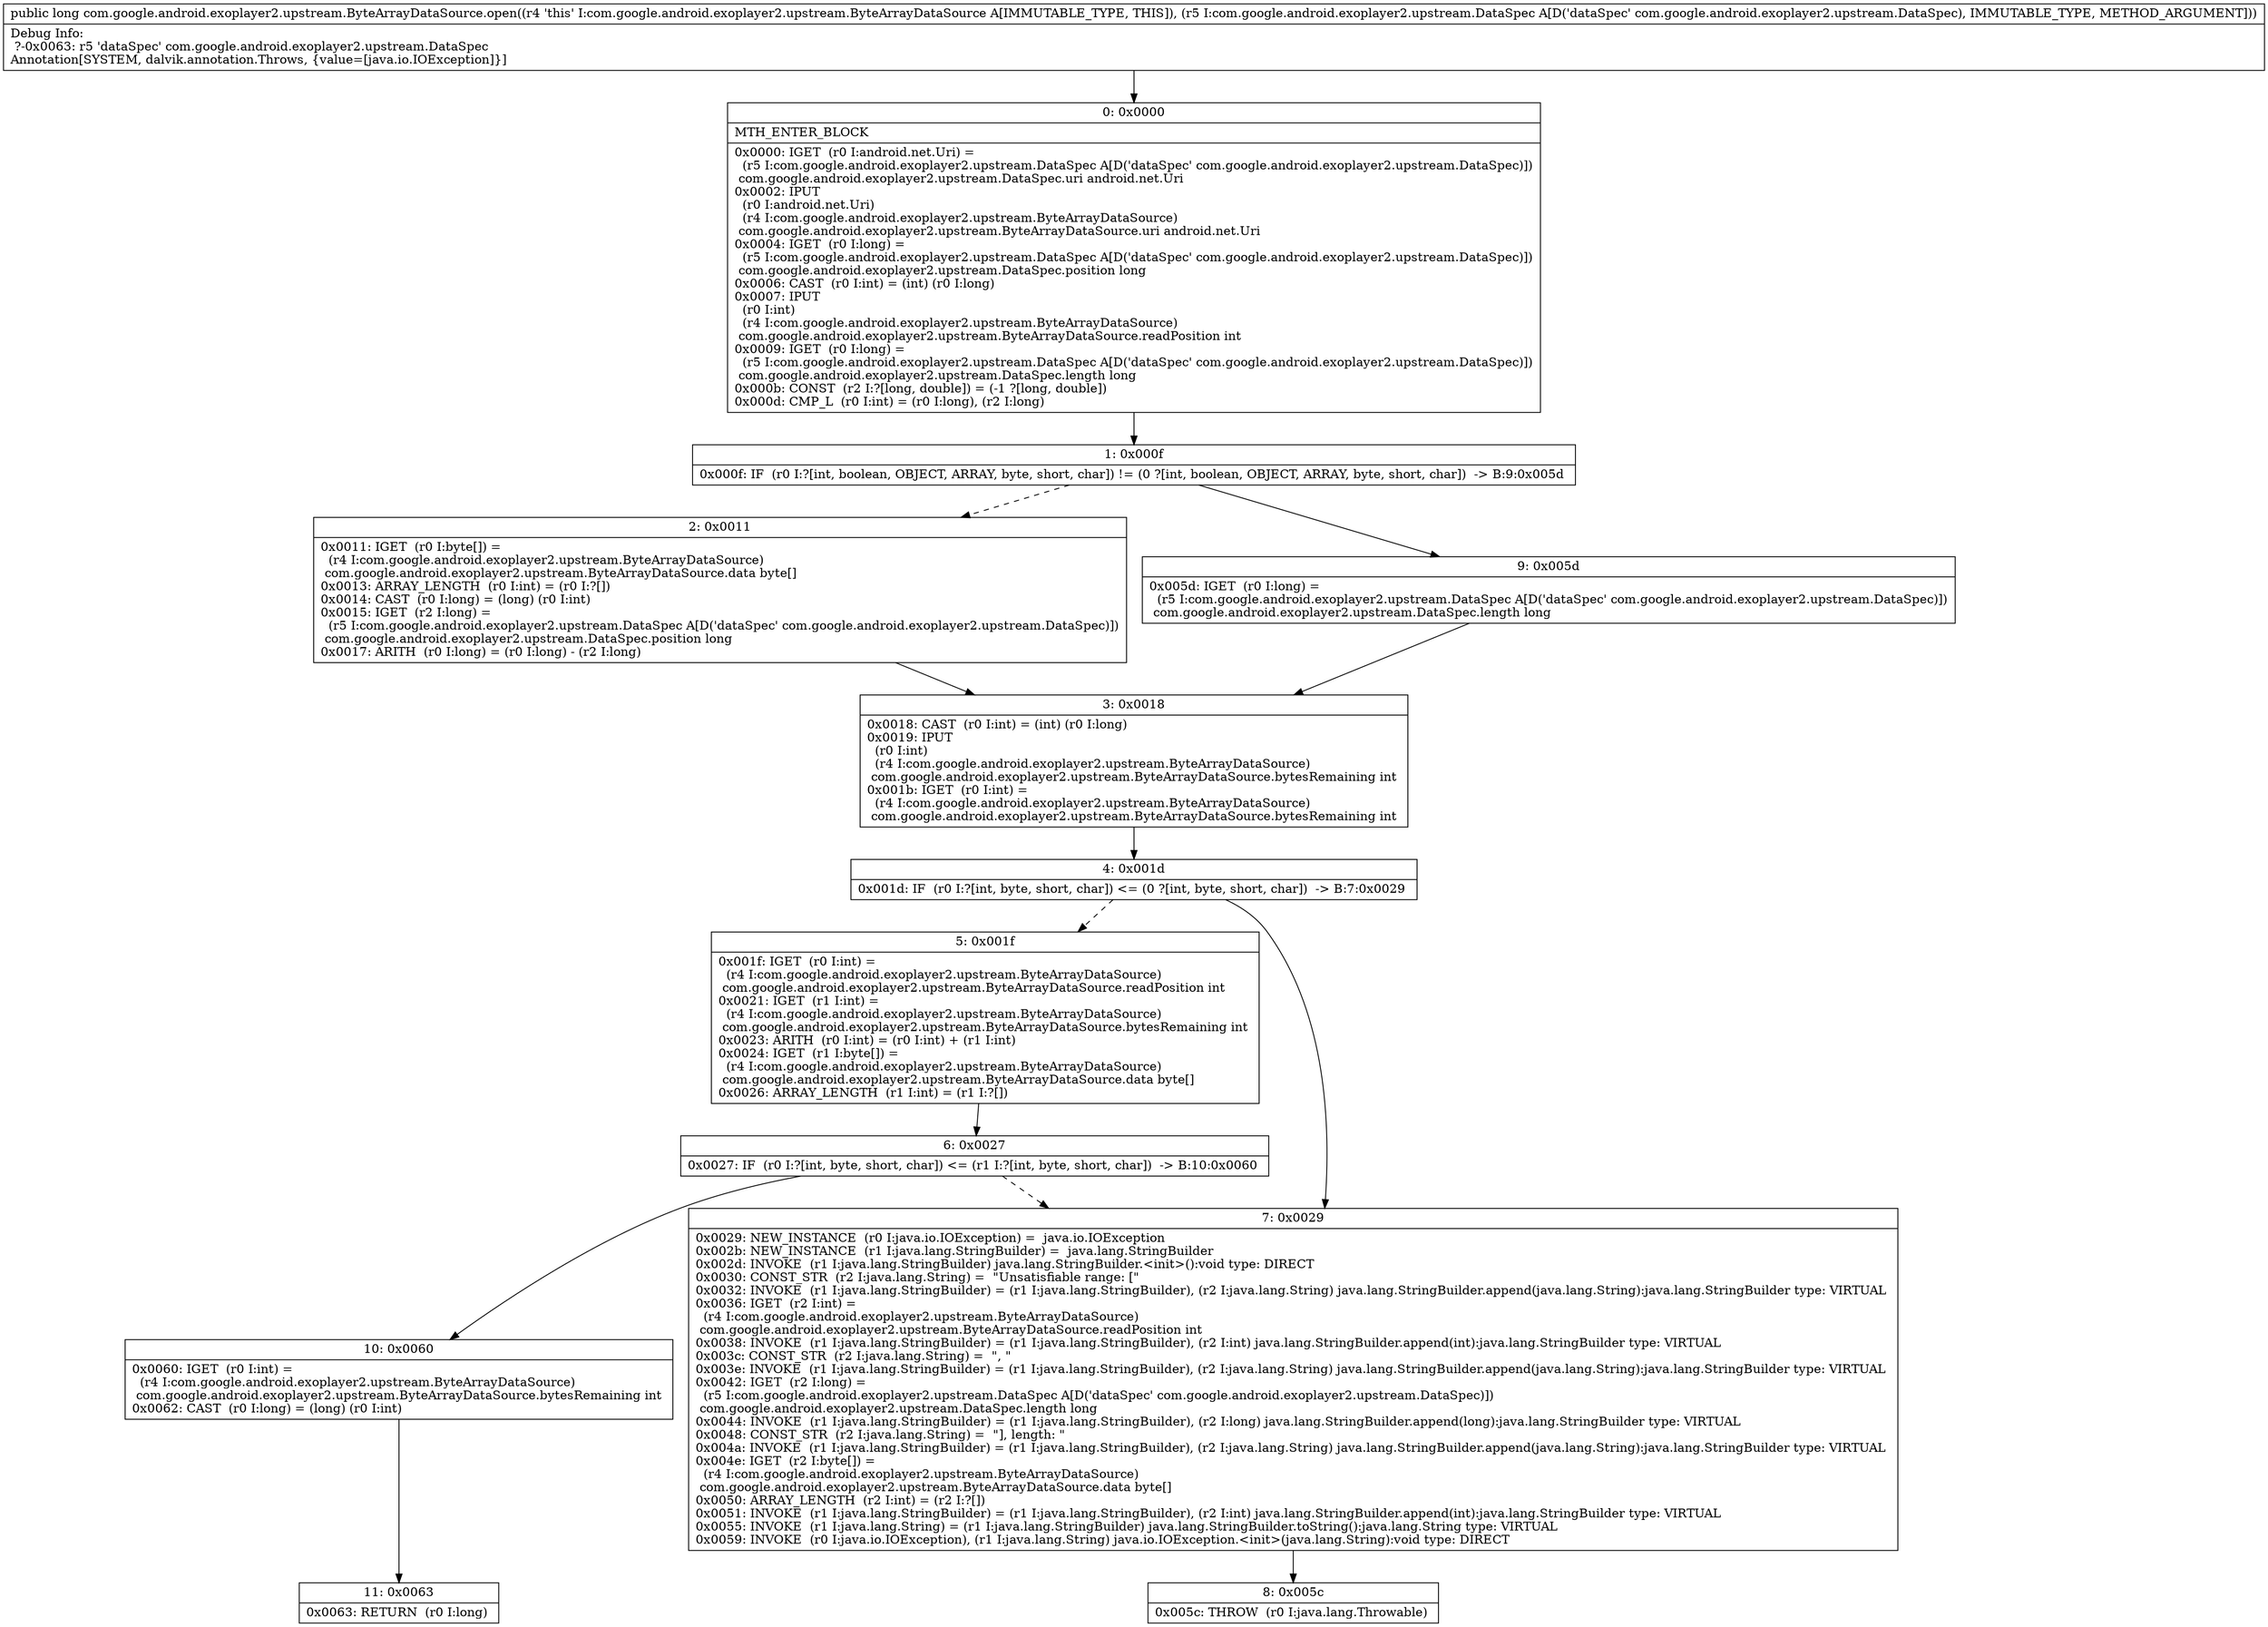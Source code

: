 digraph "CFG forcom.google.android.exoplayer2.upstream.ByteArrayDataSource.open(Lcom\/google\/android\/exoplayer2\/upstream\/DataSpec;)J" {
Node_0 [shape=record,label="{0\:\ 0x0000|MTH_ENTER_BLOCK\l|0x0000: IGET  (r0 I:android.net.Uri) = \l  (r5 I:com.google.android.exoplayer2.upstream.DataSpec A[D('dataSpec' com.google.android.exoplayer2.upstream.DataSpec)])\l com.google.android.exoplayer2.upstream.DataSpec.uri android.net.Uri \l0x0002: IPUT  \l  (r0 I:android.net.Uri)\l  (r4 I:com.google.android.exoplayer2.upstream.ByteArrayDataSource)\l com.google.android.exoplayer2.upstream.ByteArrayDataSource.uri android.net.Uri \l0x0004: IGET  (r0 I:long) = \l  (r5 I:com.google.android.exoplayer2.upstream.DataSpec A[D('dataSpec' com.google.android.exoplayer2.upstream.DataSpec)])\l com.google.android.exoplayer2.upstream.DataSpec.position long \l0x0006: CAST  (r0 I:int) = (int) (r0 I:long) \l0x0007: IPUT  \l  (r0 I:int)\l  (r4 I:com.google.android.exoplayer2.upstream.ByteArrayDataSource)\l com.google.android.exoplayer2.upstream.ByteArrayDataSource.readPosition int \l0x0009: IGET  (r0 I:long) = \l  (r5 I:com.google.android.exoplayer2.upstream.DataSpec A[D('dataSpec' com.google.android.exoplayer2.upstream.DataSpec)])\l com.google.android.exoplayer2.upstream.DataSpec.length long \l0x000b: CONST  (r2 I:?[long, double]) = (\-1 ?[long, double]) \l0x000d: CMP_L  (r0 I:int) = (r0 I:long), (r2 I:long) \l}"];
Node_1 [shape=record,label="{1\:\ 0x000f|0x000f: IF  (r0 I:?[int, boolean, OBJECT, ARRAY, byte, short, char]) != (0 ?[int, boolean, OBJECT, ARRAY, byte, short, char])  \-\> B:9:0x005d \l}"];
Node_2 [shape=record,label="{2\:\ 0x0011|0x0011: IGET  (r0 I:byte[]) = \l  (r4 I:com.google.android.exoplayer2.upstream.ByteArrayDataSource)\l com.google.android.exoplayer2.upstream.ByteArrayDataSource.data byte[] \l0x0013: ARRAY_LENGTH  (r0 I:int) = (r0 I:?[]) \l0x0014: CAST  (r0 I:long) = (long) (r0 I:int) \l0x0015: IGET  (r2 I:long) = \l  (r5 I:com.google.android.exoplayer2.upstream.DataSpec A[D('dataSpec' com.google.android.exoplayer2.upstream.DataSpec)])\l com.google.android.exoplayer2.upstream.DataSpec.position long \l0x0017: ARITH  (r0 I:long) = (r0 I:long) \- (r2 I:long) \l}"];
Node_3 [shape=record,label="{3\:\ 0x0018|0x0018: CAST  (r0 I:int) = (int) (r0 I:long) \l0x0019: IPUT  \l  (r0 I:int)\l  (r4 I:com.google.android.exoplayer2.upstream.ByteArrayDataSource)\l com.google.android.exoplayer2.upstream.ByteArrayDataSource.bytesRemaining int \l0x001b: IGET  (r0 I:int) = \l  (r4 I:com.google.android.exoplayer2.upstream.ByteArrayDataSource)\l com.google.android.exoplayer2.upstream.ByteArrayDataSource.bytesRemaining int \l}"];
Node_4 [shape=record,label="{4\:\ 0x001d|0x001d: IF  (r0 I:?[int, byte, short, char]) \<= (0 ?[int, byte, short, char])  \-\> B:7:0x0029 \l}"];
Node_5 [shape=record,label="{5\:\ 0x001f|0x001f: IGET  (r0 I:int) = \l  (r4 I:com.google.android.exoplayer2.upstream.ByteArrayDataSource)\l com.google.android.exoplayer2.upstream.ByteArrayDataSource.readPosition int \l0x0021: IGET  (r1 I:int) = \l  (r4 I:com.google.android.exoplayer2.upstream.ByteArrayDataSource)\l com.google.android.exoplayer2.upstream.ByteArrayDataSource.bytesRemaining int \l0x0023: ARITH  (r0 I:int) = (r0 I:int) + (r1 I:int) \l0x0024: IGET  (r1 I:byte[]) = \l  (r4 I:com.google.android.exoplayer2.upstream.ByteArrayDataSource)\l com.google.android.exoplayer2.upstream.ByteArrayDataSource.data byte[] \l0x0026: ARRAY_LENGTH  (r1 I:int) = (r1 I:?[]) \l}"];
Node_6 [shape=record,label="{6\:\ 0x0027|0x0027: IF  (r0 I:?[int, byte, short, char]) \<= (r1 I:?[int, byte, short, char])  \-\> B:10:0x0060 \l}"];
Node_7 [shape=record,label="{7\:\ 0x0029|0x0029: NEW_INSTANCE  (r0 I:java.io.IOException) =  java.io.IOException \l0x002b: NEW_INSTANCE  (r1 I:java.lang.StringBuilder) =  java.lang.StringBuilder \l0x002d: INVOKE  (r1 I:java.lang.StringBuilder) java.lang.StringBuilder.\<init\>():void type: DIRECT \l0x0030: CONST_STR  (r2 I:java.lang.String) =  \"Unsatisfiable range: [\" \l0x0032: INVOKE  (r1 I:java.lang.StringBuilder) = (r1 I:java.lang.StringBuilder), (r2 I:java.lang.String) java.lang.StringBuilder.append(java.lang.String):java.lang.StringBuilder type: VIRTUAL \l0x0036: IGET  (r2 I:int) = \l  (r4 I:com.google.android.exoplayer2.upstream.ByteArrayDataSource)\l com.google.android.exoplayer2.upstream.ByteArrayDataSource.readPosition int \l0x0038: INVOKE  (r1 I:java.lang.StringBuilder) = (r1 I:java.lang.StringBuilder), (r2 I:int) java.lang.StringBuilder.append(int):java.lang.StringBuilder type: VIRTUAL \l0x003c: CONST_STR  (r2 I:java.lang.String) =  \", \" \l0x003e: INVOKE  (r1 I:java.lang.StringBuilder) = (r1 I:java.lang.StringBuilder), (r2 I:java.lang.String) java.lang.StringBuilder.append(java.lang.String):java.lang.StringBuilder type: VIRTUAL \l0x0042: IGET  (r2 I:long) = \l  (r5 I:com.google.android.exoplayer2.upstream.DataSpec A[D('dataSpec' com.google.android.exoplayer2.upstream.DataSpec)])\l com.google.android.exoplayer2.upstream.DataSpec.length long \l0x0044: INVOKE  (r1 I:java.lang.StringBuilder) = (r1 I:java.lang.StringBuilder), (r2 I:long) java.lang.StringBuilder.append(long):java.lang.StringBuilder type: VIRTUAL \l0x0048: CONST_STR  (r2 I:java.lang.String) =  \"], length: \" \l0x004a: INVOKE  (r1 I:java.lang.StringBuilder) = (r1 I:java.lang.StringBuilder), (r2 I:java.lang.String) java.lang.StringBuilder.append(java.lang.String):java.lang.StringBuilder type: VIRTUAL \l0x004e: IGET  (r2 I:byte[]) = \l  (r4 I:com.google.android.exoplayer2.upstream.ByteArrayDataSource)\l com.google.android.exoplayer2.upstream.ByteArrayDataSource.data byte[] \l0x0050: ARRAY_LENGTH  (r2 I:int) = (r2 I:?[]) \l0x0051: INVOKE  (r1 I:java.lang.StringBuilder) = (r1 I:java.lang.StringBuilder), (r2 I:int) java.lang.StringBuilder.append(int):java.lang.StringBuilder type: VIRTUAL \l0x0055: INVOKE  (r1 I:java.lang.String) = (r1 I:java.lang.StringBuilder) java.lang.StringBuilder.toString():java.lang.String type: VIRTUAL \l0x0059: INVOKE  (r0 I:java.io.IOException), (r1 I:java.lang.String) java.io.IOException.\<init\>(java.lang.String):void type: DIRECT \l}"];
Node_8 [shape=record,label="{8\:\ 0x005c|0x005c: THROW  (r0 I:java.lang.Throwable) \l}"];
Node_9 [shape=record,label="{9\:\ 0x005d|0x005d: IGET  (r0 I:long) = \l  (r5 I:com.google.android.exoplayer2.upstream.DataSpec A[D('dataSpec' com.google.android.exoplayer2.upstream.DataSpec)])\l com.google.android.exoplayer2.upstream.DataSpec.length long \l}"];
Node_10 [shape=record,label="{10\:\ 0x0060|0x0060: IGET  (r0 I:int) = \l  (r4 I:com.google.android.exoplayer2.upstream.ByteArrayDataSource)\l com.google.android.exoplayer2.upstream.ByteArrayDataSource.bytesRemaining int \l0x0062: CAST  (r0 I:long) = (long) (r0 I:int) \l}"];
Node_11 [shape=record,label="{11\:\ 0x0063|0x0063: RETURN  (r0 I:long) \l}"];
MethodNode[shape=record,label="{public long com.google.android.exoplayer2.upstream.ByteArrayDataSource.open((r4 'this' I:com.google.android.exoplayer2.upstream.ByteArrayDataSource A[IMMUTABLE_TYPE, THIS]), (r5 I:com.google.android.exoplayer2.upstream.DataSpec A[D('dataSpec' com.google.android.exoplayer2.upstream.DataSpec), IMMUTABLE_TYPE, METHOD_ARGUMENT]))  | Debug Info:\l  ?\-0x0063: r5 'dataSpec' com.google.android.exoplayer2.upstream.DataSpec\lAnnotation[SYSTEM, dalvik.annotation.Throws, \{value=[java.io.IOException]\}]\l}"];
MethodNode -> Node_0;
Node_0 -> Node_1;
Node_1 -> Node_2[style=dashed];
Node_1 -> Node_9;
Node_2 -> Node_3;
Node_3 -> Node_4;
Node_4 -> Node_5[style=dashed];
Node_4 -> Node_7;
Node_5 -> Node_6;
Node_6 -> Node_7[style=dashed];
Node_6 -> Node_10;
Node_7 -> Node_8;
Node_9 -> Node_3;
Node_10 -> Node_11;
}


